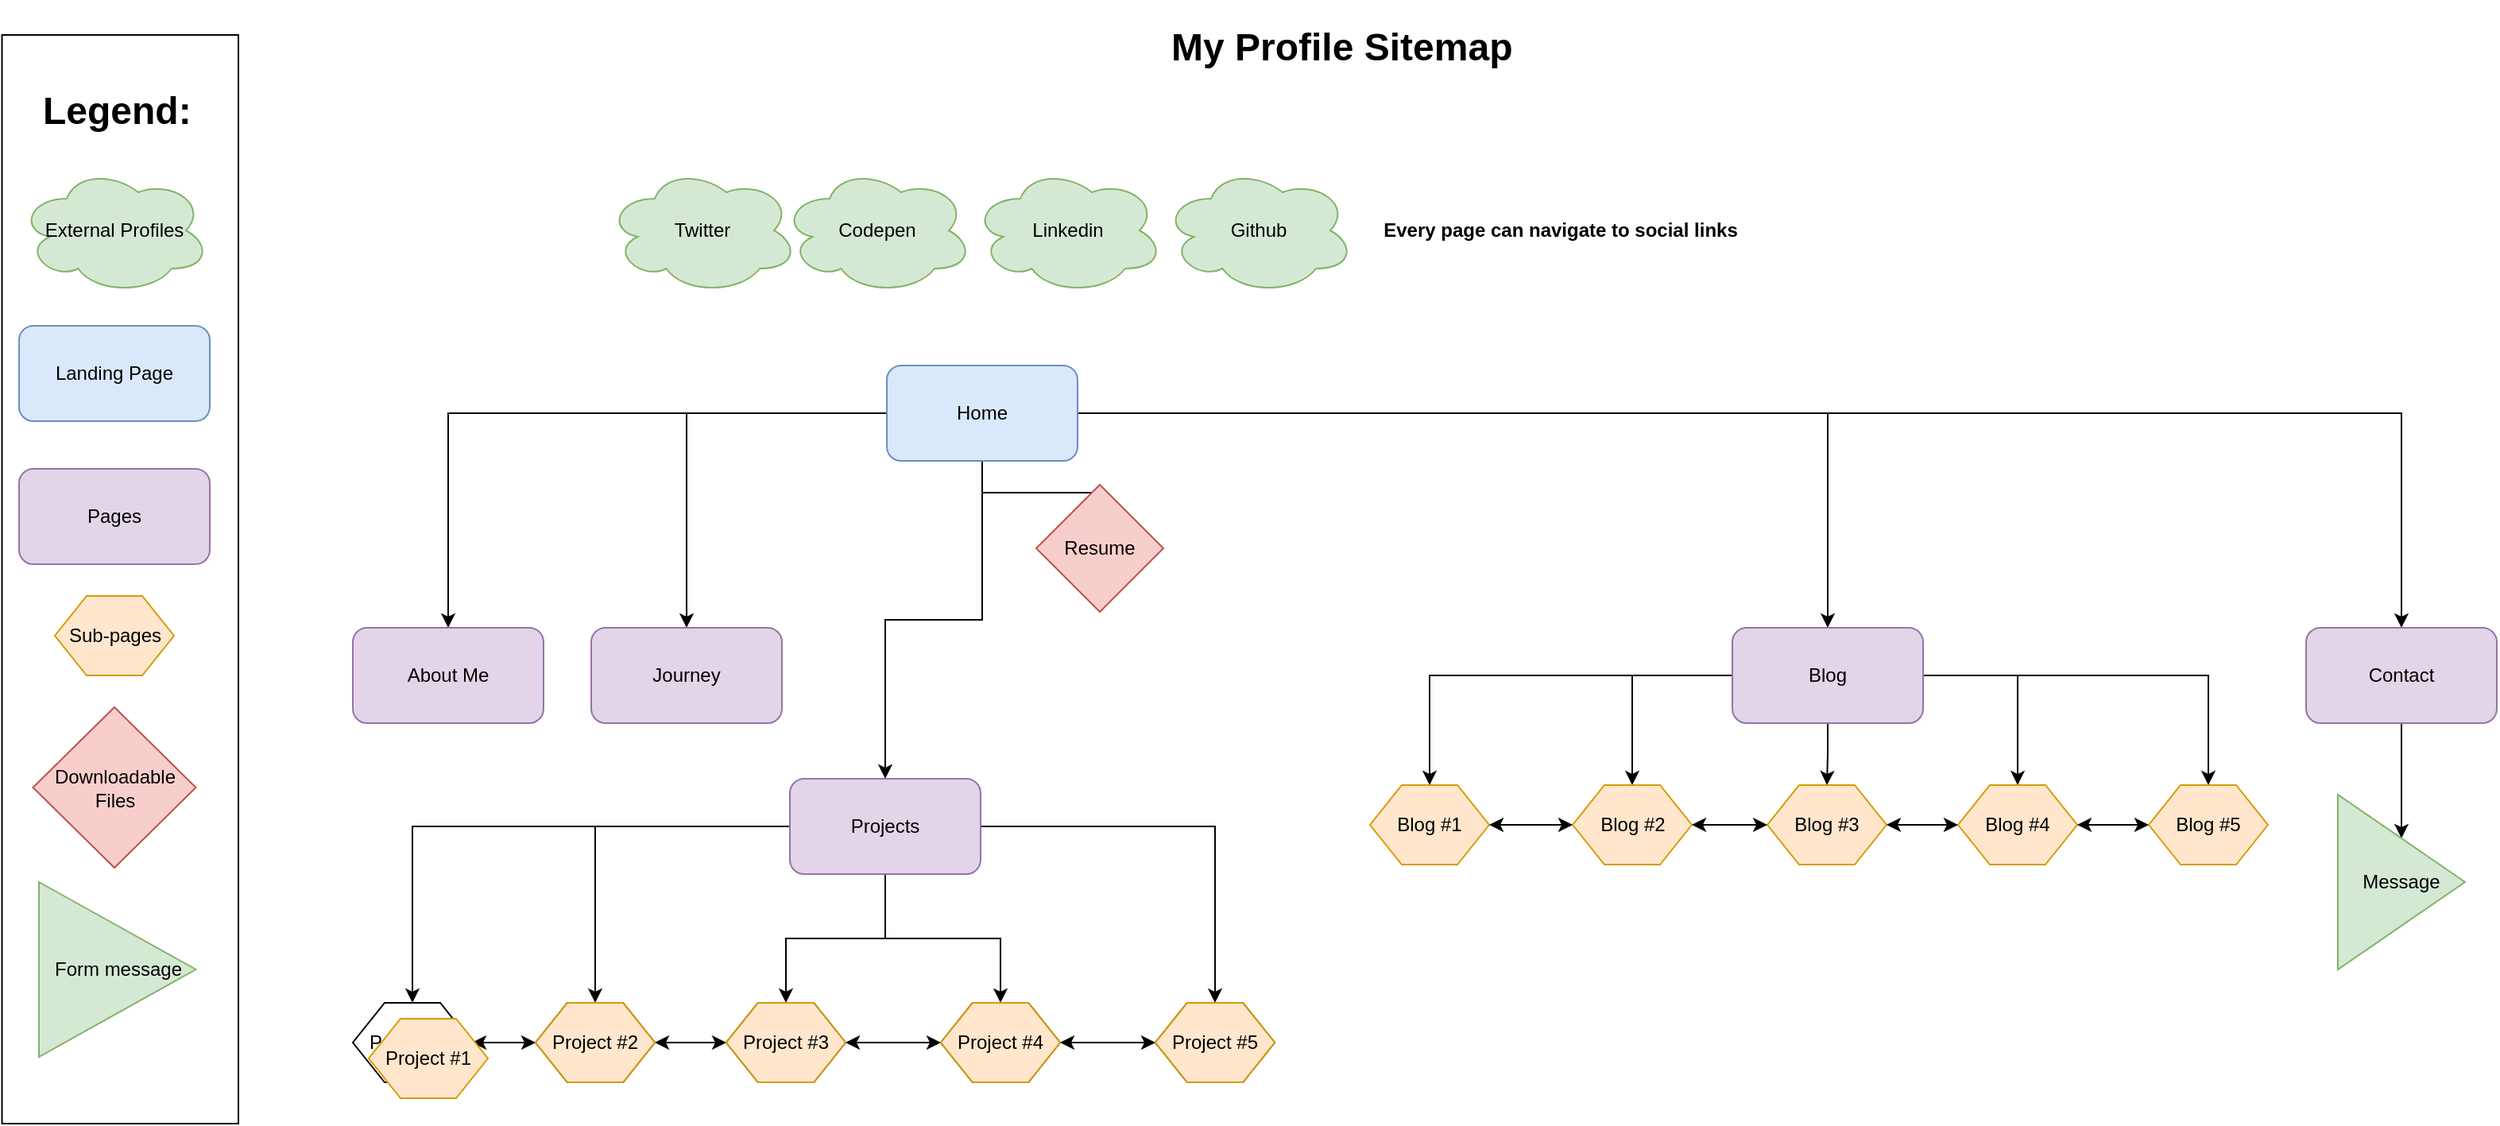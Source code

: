 <mxfile version="15.7.0" type="github">
  <diagram id="3d0T9JDVEbPb-J_tc9D_" name="Page-1">
    <mxGraphModel dx="2214" dy="2362" grid="1" gridSize="10" guides="1" tooltips="1" connect="1" arrows="1" fold="1" page="1" pageScale="1" pageWidth="827" pageHeight="1169" math="0" shadow="0">
      <root>
        <mxCell id="0" />
        <mxCell id="1" parent="0" />
        <mxCell id="-Vz-WCrURH5xO_16DDzl-93" value="" style="rounded=0;whiteSpace=wrap;html=1;" vertex="1" parent="1">
          <mxGeometry x="19.25" y="-1128" width="148.75" height="685" as="geometry" />
        </mxCell>
        <mxCell id="-Vz-WCrURH5xO_16DDzl-41" style="edgeStyle=orthogonalEdgeStyle;rounded=0;orthogonalLoop=1;jettySize=auto;html=1;entryX=0.5;entryY=0;entryDx=0;entryDy=0;" edge="1" parent="1" source="-Vz-WCrURH5xO_16DDzl-1" target="-Vz-WCrURH5xO_16DDzl-6">
          <mxGeometry relative="1" as="geometry" />
        </mxCell>
        <mxCell id="-Vz-WCrURH5xO_16DDzl-42" style="edgeStyle=orthogonalEdgeStyle;rounded=0;orthogonalLoop=1;jettySize=auto;html=1;entryX=0.5;entryY=0;entryDx=0;entryDy=0;" edge="1" parent="1" source="-Vz-WCrURH5xO_16DDzl-1" target="-Vz-WCrURH5xO_16DDzl-7">
          <mxGeometry relative="1" as="geometry" />
        </mxCell>
        <mxCell id="-Vz-WCrURH5xO_16DDzl-43" style="edgeStyle=orthogonalEdgeStyle;rounded=0;orthogonalLoop=1;jettySize=auto;html=1;" edge="1" parent="1" source="-Vz-WCrURH5xO_16DDzl-1" target="-Vz-WCrURH5xO_16DDzl-2">
          <mxGeometry relative="1" as="geometry" />
        </mxCell>
        <mxCell id="-Vz-WCrURH5xO_16DDzl-55" style="edgeStyle=orthogonalEdgeStyle;rounded=0;orthogonalLoop=1;jettySize=auto;html=1;entryX=0.5;entryY=0;entryDx=0;entryDy=0;" edge="1" parent="1" source="-Vz-WCrURH5xO_16DDzl-1" target="-Vz-WCrURH5xO_16DDzl-3">
          <mxGeometry relative="1" as="geometry" />
        </mxCell>
        <mxCell id="-Vz-WCrURH5xO_16DDzl-66" style="edgeStyle=orthogonalEdgeStyle;rounded=0;orthogonalLoop=1;jettySize=auto;html=1;" edge="1" parent="1" source="-Vz-WCrURH5xO_16DDzl-1" target="-Vz-WCrURH5xO_16DDzl-4">
          <mxGeometry relative="1" as="geometry" />
        </mxCell>
        <mxCell id="-Vz-WCrURH5xO_16DDzl-92" style="edgeStyle=orthogonalEdgeStyle;rounded=0;orthogonalLoop=1;jettySize=auto;html=1;" edge="1" parent="1" source="-Vz-WCrURH5xO_16DDzl-1" target="-Vz-WCrURH5xO_16DDzl-5">
          <mxGeometry relative="1" as="geometry" />
        </mxCell>
        <mxCell id="-Vz-WCrURH5xO_16DDzl-1" value="Home" style="rounded=1;whiteSpace=wrap;html=1;fillColor=#dae8fc;strokeColor=#6c8ebf;" vertex="1" parent="1">
          <mxGeometry x="576" y="-920" width="120" height="60" as="geometry" />
        </mxCell>
        <mxCell id="-Vz-WCrURH5xO_16DDzl-2" value="About Me" style="rounded=1;whiteSpace=wrap;html=1;fillColor=#e1d5e7;strokeColor=#9673a6;" vertex="1" parent="1">
          <mxGeometry x="240" y="-755" width="120" height="60" as="geometry" />
        </mxCell>
        <mxCell id="-Vz-WCrURH5xO_16DDzl-56" style="edgeStyle=orthogonalEdgeStyle;rounded=0;orthogonalLoop=1;jettySize=auto;html=1;entryX=0.5;entryY=0;entryDx=0;entryDy=0;" edge="1" parent="1" source="-Vz-WCrURH5xO_16DDzl-3" target="-Vz-WCrURH5xO_16DDzl-32">
          <mxGeometry relative="1" as="geometry" />
        </mxCell>
        <mxCell id="-Vz-WCrURH5xO_16DDzl-57" style="edgeStyle=orthogonalEdgeStyle;rounded=0;orthogonalLoop=1;jettySize=auto;html=1;entryX=0.5;entryY=0;entryDx=0;entryDy=0;" edge="1" parent="1" source="-Vz-WCrURH5xO_16DDzl-3" target="-Vz-WCrURH5xO_16DDzl-12">
          <mxGeometry relative="1" as="geometry" />
        </mxCell>
        <mxCell id="-Vz-WCrURH5xO_16DDzl-58" style="edgeStyle=orthogonalEdgeStyle;rounded=0;orthogonalLoop=1;jettySize=auto;html=1;entryX=0.5;entryY=0;entryDx=0;entryDy=0;" edge="1" parent="1" source="-Vz-WCrURH5xO_16DDzl-3" target="-Vz-WCrURH5xO_16DDzl-13">
          <mxGeometry relative="1" as="geometry" />
        </mxCell>
        <mxCell id="-Vz-WCrURH5xO_16DDzl-59" style="edgeStyle=orthogonalEdgeStyle;rounded=0;orthogonalLoop=1;jettySize=auto;html=1;" edge="1" parent="1" source="-Vz-WCrURH5xO_16DDzl-3" target="-Vz-WCrURH5xO_16DDzl-14">
          <mxGeometry relative="1" as="geometry" />
        </mxCell>
        <mxCell id="-Vz-WCrURH5xO_16DDzl-60" style="edgeStyle=orthogonalEdgeStyle;rounded=0;orthogonalLoop=1;jettySize=auto;html=1;entryX=0.5;entryY=0;entryDx=0;entryDy=0;" edge="1" parent="1" source="-Vz-WCrURH5xO_16DDzl-3" target="-Vz-WCrURH5xO_16DDzl-15">
          <mxGeometry relative="1" as="geometry" />
        </mxCell>
        <mxCell id="-Vz-WCrURH5xO_16DDzl-3" value="Blog" style="rounded=1;whiteSpace=wrap;html=1;fillColor=#e1d5e7;strokeColor=#9673a6;" vertex="1" parent="1">
          <mxGeometry x="1108" y="-755" width="120" height="60" as="geometry" />
        </mxCell>
        <mxCell id="-Vz-WCrURH5xO_16DDzl-90" style="edgeStyle=orthogonalEdgeStyle;rounded=0;orthogonalLoop=1;jettySize=auto;html=1;entryX=0.5;entryY=0;entryDx=0;entryDy=0;" edge="1" parent="1" source="-Vz-WCrURH5xO_16DDzl-4" target="-Vz-WCrURH5xO_16DDzl-67">
          <mxGeometry relative="1" as="geometry" />
        </mxCell>
        <mxCell id="-Vz-WCrURH5xO_16DDzl-4" value="Contact" style="rounded=1;whiteSpace=wrap;html=1;fillColor=#e1d5e7;strokeColor=#9673a6;" vertex="1" parent="1">
          <mxGeometry x="1469" y="-755" width="120" height="60" as="geometry" />
        </mxCell>
        <mxCell id="-Vz-WCrURH5xO_16DDzl-5" value="Resume" style="rhombus;whiteSpace=wrap;html=1;fillColor=#f8cecc;strokeColor=#b85450;" vertex="1" parent="1">
          <mxGeometry x="670" y="-845" width="80" height="80" as="geometry" />
        </mxCell>
        <mxCell id="-Vz-WCrURH5xO_16DDzl-44" style="edgeStyle=orthogonalEdgeStyle;rounded=0;orthogonalLoop=1;jettySize=auto;html=1;entryX=0.5;entryY=0;entryDx=0;entryDy=0;" edge="1" parent="1" source="-Vz-WCrURH5xO_16DDzl-6" target="-Vz-WCrURH5xO_16DDzl-30">
          <mxGeometry relative="1" as="geometry" />
        </mxCell>
        <mxCell id="-Vz-WCrURH5xO_16DDzl-45" style="edgeStyle=orthogonalEdgeStyle;rounded=0;orthogonalLoop=1;jettySize=auto;html=1;" edge="1" parent="1" source="-Vz-WCrURH5xO_16DDzl-6" target="-Vz-WCrURH5xO_16DDzl-9">
          <mxGeometry relative="1" as="geometry" />
        </mxCell>
        <mxCell id="-Vz-WCrURH5xO_16DDzl-46" style="edgeStyle=orthogonalEdgeStyle;rounded=0;orthogonalLoop=1;jettySize=auto;html=1;" edge="1" parent="1" source="-Vz-WCrURH5xO_16DDzl-6" target="-Vz-WCrURH5xO_16DDzl-33">
          <mxGeometry relative="1" as="geometry" />
        </mxCell>
        <mxCell id="-Vz-WCrURH5xO_16DDzl-47" style="edgeStyle=orthogonalEdgeStyle;rounded=0;orthogonalLoop=1;jettySize=auto;html=1;entryX=0.5;entryY=0;entryDx=0;entryDy=0;" edge="1" parent="1" source="-Vz-WCrURH5xO_16DDzl-6" target="-Vz-WCrURH5xO_16DDzl-35">
          <mxGeometry relative="1" as="geometry" />
        </mxCell>
        <mxCell id="-Vz-WCrURH5xO_16DDzl-48" style="edgeStyle=orthogonalEdgeStyle;rounded=0;orthogonalLoop=1;jettySize=auto;html=1;entryX=0.5;entryY=0;entryDx=0;entryDy=0;" edge="1" parent="1" source="-Vz-WCrURH5xO_16DDzl-6" target="-Vz-WCrURH5xO_16DDzl-37">
          <mxGeometry relative="1" as="geometry" />
        </mxCell>
        <mxCell id="-Vz-WCrURH5xO_16DDzl-6" value="Projects" style="rounded=1;whiteSpace=wrap;html=1;fillColor=#e1d5e7;strokeColor=#9673a6;" vertex="1" parent="1">
          <mxGeometry x="515" y="-660" width="120" height="60" as="geometry" />
        </mxCell>
        <mxCell id="-Vz-WCrURH5xO_16DDzl-7" value="Journey" style="rounded=1;whiteSpace=wrap;html=1;fillColor=#e1d5e7;strokeColor=#9673a6;" vertex="1" parent="1">
          <mxGeometry x="390" y="-755" width="120" height="60" as="geometry" />
        </mxCell>
        <mxCell id="-Vz-WCrURH5xO_16DDzl-9" value="Project #2" style="shape=hexagon;perimeter=hexagonPerimeter2;whiteSpace=wrap;html=1;fixedSize=1;" vertex="1" parent="1">
          <mxGeometry x="355" y="-519" width="75" height="50" as="geometry" />
        </mxCell>
        <mxCell id="-Vz-WCrURH5xO_16DDzl-12" value="Blog #2" style="shape=hexagon;perimeter=hexagonPerimeter2;whiteSpace=wrap;html=1;fixedSize=1;fillColor=#ffe6cc;strokeColor=#d79b00;" vertex="1" parent="1">
          <mxGeometry x="1007.5" y="-656" width="75" height="50" as="geometry" />
        </mxCell>
        <mxCell id="-Vz-WCrURH5xO_16DDzl-13" value="Blog #3" style="shape=hexagon;perimeter=hexagonPerimeter2;whiteSpace=wrap;html=1;fixedSize=1;fillColor=#ffe6cc;strokeColor=#d79b00;" vertex="1" parent="1">
          <mxGeometry x="1130" y="-656" width="75" height="50" as="geometry" />
        </mxCell>
        <mxCell id="-Vz-WCrURH5xO_16DDzl-14" value="Blog #4" style="shape=hexagon;perimeter=hexagonPerimeter2;whiteSpace=wrap;html=1;fixedSize=1;fillColor=#ffe6cc;strokeColor=#d79b00;" vertex="1" parent="1">
          <mxGeometry x="1250" y="-656" width="75" height="50" as="geometry" />
        </mxCell>
        <mxCell id="-Vz-WCrURH5xO_16DDzl-15" value="Blog #5" style="shape=hexagon;perimeter=hexagonPerimeter2;whiteSpace=wrap;html=1;fixedSize=1;fillColor=#ffe6cc;strokeColor=#d79b00;" vertex="1" parent="1">
          <mxGeometry x="1370" y="-656" width="75" height="50" as="geometry" />
        </mxCell>
        <mxCell id="-Vz-WCrURH5xO_16DDzl-16" value="Github" style="ellipse;shape=cloud;whiteSpace=wrap;html=1;fillColor=#d5e8d4;strokeColor=#82b366;" vertex="1" parent="1">
          <mxGeometry x="750" y="-1045" width="120" height="80" as="geometry" />
        </mxCell>
        <mxCell id="-Vz-WCrURH5xO_16DDzl-17" value="Linkedin" style="ellipse;shape=cloud;whiteSpace=wrap;html=1;fillColor=#d5e8d4;strokeColor=#82b366;" vertex="1" parent="1">
          <mxGeometry x="630" y="-1045" width="120" height="80" as="geometry" />
        </mxCell>
        <mxCell id="-Vz-WCrURH5xO_16DDzl-18" value="Codepen" style="ellipse;shape=cloud;whiteSpace=wrap;html=1;fillColor=#d5e8d4;strokeColor=#82b366;" vertex="1" parent="1">
          <mxGeometry x="510" y="-1045" width="120" height="80" as="geometry" />
        </mxCell>
        <mxCell id="-Vz-WCrURH5xO_16DDzl-19" value="Twitter" style="ellipse;shape=cloud;whiteSpace=wrap;html=1;fillColor=#d5e8d4;strokeColor=#82b366;" vertex="1" parent="1">
          <mxGeometry x="400" y="-1045" width="120" height="80" as="geometry" />
        </mxCell>
        <mxCell id="-Vz-WCrURH5xO_16DDzl-30" value="Project #1" style="shape=hexagon;perimeter=hexagonPerimeter2;whiteSpace=wrap;html=1;fixedSize=1;" vertex="1" parent="1">
          <mxGeometry x="240" y="-519" width="75" height="50" as="geometry" />
        </mxCell>
        <mxCell id="-Vz-WCrURH5xO_16DDzl-32" value="Blog #1" style="shape=hexagon;perimeter=hexagonPerimeter2;whiteSpace=wrap;html=1;fixedSize=1;fillColor=#ffe6cc;strokeColor=#d79b00;" vertex="1" parent="1">
          <mxGeometry x="880" y="-656" width="75" height="50" as="geometry" />
        </mxCell>
        <mxCell id="-Vz-WCrURH5xO_16DDzl-33" value="Project #3" style="shape=hexagon;perimeter=hexagonPerimeter2;whiteSpace=wrap;html=1;fixedSize=1;" vertex="1" parent="1">
          <mxGeometry x="475" y="-519" width="75" height="50" as="geometry" />
        </mxCell>
        <mxCell id="-Vz-WCrURH5xO_16DDzl-35" value="Project #4" style="shape=hexagon;perimeter=hexagonPerimeter2;whiteSpace=wrap;html=1;fixedSize=1;" vertex="1" parent="1">
          <mxGeometry x="610" y="-519" width="75" height="50" as="geometry" />
        </mxCell>
        <mxCell id="-Vz-WCrURH5xO_16DDzl-37" value="Project #5" style="shape=hexagon;perimeter=hexagonPerimeter2;whiteSpace=wrap;html=1;fixedSize=1;" vertex="1" parent="1">
          <mxGeometry x="745" y="-519" width="75" height="50" as="geometry" />
        </mxCell>
        <mxCell id="-Vz-WCrURH5xO_16DDzl-40" value="Every page can navigate to social links" style="text;html=1;strokeColor=none;fillColor=none;align=center;verticalAlign=middle;whiteSpace=wrap;rounded=0;fontStyle=1" vertex="1" parent="1">
          <mxGeometry x="880" y="-1020" width="240" height="30" as="geometry" />
        </mxCell>
        <mxCell id="-Vz-WCrURH5xO_16DDzl-51" value="" style="endArrow=classic;startArrow=classic;html=1;rounded=0;exitX=1;exitY=0.5;exitDx=0;exitDy=0;entryX=0;entryY=0.5;entryDx=0;entryDy=0;" edge="1" parent="1" source="-Vz-WCrURH5xO_16DDzl-33" target="-Vz-WCrURH5xO_16DDzl-35">
          <mxGeometry width="50" height="50" relative="1" as="geometry">
            <mxPoint x="675" y="-569" as="sourcePoint" />
            <mxPoint x="725" y="-619" as="targetPoint" />
          </mxGeometry>
        </mxCell>
        <mxCell id="-Vz-WCrURH5xO_16DDzl-52" value="" style="endArrow=classic;startArrow=classic;html=1;rounded=0;exitX=1;exitY=0.5;exitDx=0;exitDy=0;entryX=0;entryY=0.5;entryDx=0;entryDy=0;" edge="1" parent="1" source="-Vz-WCrURH5xO_16DDzl-9" target="-Vz-WCrURH5xO_16DDzl-33">
          <mxGeometry width="50" height="50" relative="1" as="geometry">
            <mxPoint x="425" y="-449" as="sourcePoint" />
            <mxPoint x="485" y="-449" as="targetPoint" />
          </mxGeometry>
        </mxCell>
        <mxCell id="-Vz-WCrURH5xO_16DDzl-53" value="" style="endArrow=classic;startArrow=classic;html=1;rounded=0;exitX=1;exitY=0.5;exitDx=0;exitDy=0;entryX=0;entryY=0.5;entryDx=0;entryDy=0;" edge="1" parent="1" source="-Vz-WCrURH5xO_16DDzl-30" target="-Vz-WCrURH5xO_16DDzl-9">
          <mxGeometry width="50" height="50" relative="1" as="geometry">
            <mxPoint x="345" y="-389" as="sourcePoint" />
            <mxPoint x="390" y="-389" as="targetPoint" />
          </mxGeometry>
        </mxCell>
        <mxCell id="-Vz-WCrURH5xO_16DDzl-54" value="" style="endArrow=classic;startArrow=classic;html=1;rounded=0;entryX=0;entryY=0.5;entryDx=0;entryDy=0;" edge="1" parent="1" target="-Vz-WCrURH5xO_16DDzl-37">
          <mxGeometry width="50" height="50" relative="1" as="geometry">
            <mxPoint x="685" y="-494" as="sourcePoint" />
            <mxPoint x="620" y="-484" as="targetPoint" />
          </mxGeometry>
        </mxCell>
        <mxCell id="-Vz-WCrURH5xO_16DDzl-61" value="" style="endArrow=classic;startArrow=classic;html=1;rounded=0;entryX=0;entryY=0.5;entryDx=0;entryDy=0;exitX=1;exitY=0.5;exitDx=0;exitDy=0;" edge="1" parent="1" source="-Vz-WCrURH5xO_16DDzl-14" target="-Vz-WCrURH5xO_16DDzl-15">
          <mxGeometry width="50" height="50" relative="1" as="geometry">
            <mxPoint x="1325" y="-565" as="sourcePoint" />
            <mxPoint x="1385" y="-565" as="targetPoint" />
          </mxGeometry>
        </mxCell>
        <mxCell id="-Vz-WCrURH5xO_16DDzl-62" value="" style="endArrow=classic;startArrow=classic;html=1;rounded=0;entryX=0;entryY=0.5;entryDx=0;entryDy=0;exitX=1;exitY=0.5;exitDx=0;exitDy=0;" edge="1" parent="1" source="-Vz-WCrURH5xO_16DDzl-13" target="-Vz-WCrURH5xO_16DDzl-14">
          <mxGeometry width="50" height="50" relative="1" as="geometry">
            <mxPoint x="680" y="-480" as="sourcePoint" />
            <mxPoint x="740" y="-480" as="targetPoint" />
          </mxGeometry>
        </mxCell>
        <mxCell id="-Vz-WCrURH5xO_16DDzl-63" value="" style="endArrow=classic;startArrow=classic;html=1;rounded=0;entryX=0;entryY=0.5;entryDx=0;entryDy=0;exitX=1;exitY=0.5;exitDx=0;exitDy=0;" edge="1" parent="1" source="-Vz-WCrURH5xO_16DDzl-12" target="-Vz-WCrURH5xO_16DDzl-13">
          <mxGeometry width="50" height="50" relative="1" as="geometry">
            <mxPoint x="696" y="-470" as="sourcePoint" />
            <mxPoint x="756" y="-470" as="targetPoint" />
          </mxGeometry>
        </mxCell>
        <mxCell id="-Vz-WCrURH5xO_16DDzl-65" value="" style="endArrow=classic;startArrow=classic;html=1;rounded=0;entryX=0;entryY=0.5;entryDx=0;entryDy=0;exitX=1;exitY=0.5;exitDx=0;exitDy=0;" edge="1" parent="1" source="-Vz-WCrURH5xO_16DDzl-32" target="-Vz-WCrURH5xO_16DDzl-12">
          <mxGeometry width="50" height="50" relative="1" as="geometry">
            <mxPoint x="711" y="-460" as="sourcePoint" />
            <mxPoint x="771" y="-460" as="targetPoint" />
          </mxGeometry>
        </mxCell>
        <mxCell id="-Vz-WCrURH5xO_16DDzl-67" value="Message" style="triangle;whiteSpace=wrap;html=1;rotation=0;fillColor=#d5e8d4;strokeColor=#82b366;" vertex="1" parent="1">
          <mxGeometry x="1489" y="-650" width="80" height="110" as="geometry" />
        </mxCell>
        <mxCell id="-Vz-WCrURH5xO_16DDzl-73" value="Project #3" style="shape=hexagon;perimeter=hexagonPerimeter2;whiteSpace=wrap;html=1;fixedSize=1;fillColor=#ffe6cc;strokeColor=#d79b00;" vertex="1" parent="1">
          <mxGeometry x="475" y="-519" width="75" height="50" as="geometry" />
        </mxCell>
        <mxCell id="-Vz-WCrURH5xO_16DDzl-74" value="Project #2" style="shape=hexagon;perimeter=hexagonPerimeter2;whiteSpace=wrap;html=1;fixedSize=1;fillColor=#ffe6cc;strokeColor=#d79b00;" vertex="1" parent="1">
          <mxGeometry x="355" y="-519" width="75" height="50" as="geometry" />
        </mxCell>
        <mxCell id="-Vz-WCrURH5xO_16DDzl-75" value="Sub-pages" style="shape=hexagon;perimeter=hexagonPerimeter2;whiteSpace=wrap;html=1;fixedSize=1;fillColor=#ffe6cc;strokeColor=#d79b00;" vertex="1" parent="1">
          <mxGeometry x="52.5" y="-775" width="75" height="50" as="geometry" />
        </mxCell>
        <mxCell id="-Vz-WCrURH5xO_16DDzl-76" value="Project #4" style="shape=hexagon;perimeter=hexagonPerimeter2;whiteSpace=wrap;html=1;fixedSize=1;fillColor=#ffe6cc;strokeColor=#d79b00;" vertex="1" parent="1">
          <mxGeometry x="610" y="-519" width="75" height="50" as="geometry" />
        </mxCell>
        <mxCell id="-Vz-WCrURH5xO_16DDzl-77" value="Project #5" style="shape=hexagon;perimeter=hexagonPerimeter2;whiteSpace=wrap;html=1;fixedSize=1;fillColor=#ffe6cc;strokeColor=#d79b00;" vertex="1" parent="1">
          <mxGeometry x="745" y="-519" width="75" height="50" as="geometry" />
        </mxCell>
        <mxCell id="-Vz-WCrURH5xO_16DDzl-80" value="&lt;h1&gt;Legend:&lt;/h1&gt;" style="text;html=1;strokeColor=none;fillColor=none;spacing=5;spacingTop=-20;whiteSpace=wrap;overflow=hidden;rounded=0;" vertex="1" parent="1">
          <mxGeometry x="40" y="-1100" width="190" height="40" as="geometry" />
        </mxCell>
        <mxCell id="-Vz-WCrURH5xO_16DDzl-81" value="External Profiles" style="ellipse;shape=cloud;whiteSpace=wrap;html=1;fillColor=#d5e8d4;strokeColor=#82b366;" vertex="1" parent="1">
          <mxGeometry x="30" y="-1045" width="120" height="80" as="geometry" />
        </mxCell>
        <mxCell id="-Vz-WCrURH5xO_16DDzl-83" value="Landing Page" style="rounded=1;whiteSpace=wrap;html=1;fillColor=#dae8fc;strokeColor=#6c8ebf;" vertex="1" parent="1">
          <mxGeometry x="30" y="-945" width="120" height="60" as="geometry" />
        </mxCell>
        <mxCell id="-Vz-WCrURH5xO_16DDzl-85" value="Pages" style="rounded=1;whiteSpace=wrap;html=1;fillColor=#e1d5e7;strokeColor=#9673a6;" vertex="1" parent="1">
          <mxGeometry x="30" y="-855" width="120" height="60" as="geometry" />
        </mxCell>
        <mxCell id="-Vz-WCrURH5xO_16DDzl-87" value="Project #1" style="shape=hexagon;perimeter=hexagonPerimeter2;whiteSpace=wrap;html=1;fixedSize=1;fillColor=#ffe6cc;strokeColor=#d79b00;" vertex="1" parent="1">
          <mxGeometry x="250" y="-509" width="75" height="50" as="geometry" />
        </mxCell>
        <mxCell id="-Vz-WCrURH5xO_16DDzl-88" value="Downloadable Files" style="rhombus;whiteSpace=wrap;html=1;fillColor=#f8cecc;strokeColor=#b85450;" vertex="1" parent="1">
          <mxGeometry x="38.75" y="-705" width="102.5" height="101" as="geometry" />
        </mxCell>
        <mxCell id="-Vz-WCrURH5xO_16DDzl-89" value="Form message" style="triangle;whiteSpace=wrap;html=1;rotation=0;fillColor=#d5e8d4;strokeColor=#82b366;" vertex="1" parent="1">
          <mxGeometry x="42.5" y="-595" width="98.75" height="110" as="geometry" />
        </mxCell>
        <mxCell id="-Vz-WCrURH5xO_16DDzl-91" value="&lt;h1&gt;My Profile Sitemap&lt;/h1&gt;" style="text;html=1;strokeColor=none;fillColor=none;spacing=5;spacingTop=-20;whiteSpace=wrap;overflow=hidden;rounded=0;" vertex="1" parent="1">
          <mxGeometry x="750" y="-1140" width="246" height="50" as="geometry" />
        </mxCell>
      </root>
    </mxGraphModel>
  </diagram>
</mxfile>
